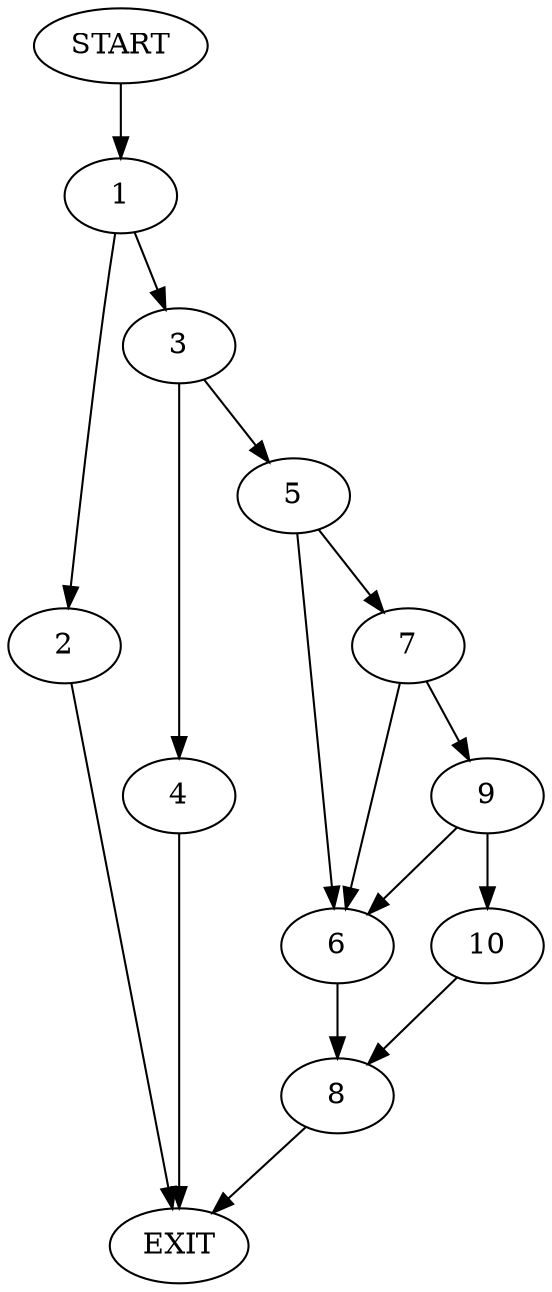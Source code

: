 digraph {
0 [label="START"]
11 [label="EXIT"]
0 -> 1
1 -> 2
1 -> 3
2 -> 11
3 -> 4
3 -> 5
4 -> 11
5 -> 6
5 -> 7
6 -> 8
7 -> 6
7 -> 9
9 -> 6
9 -> 10
10 -> 8
8 -> 11
}
